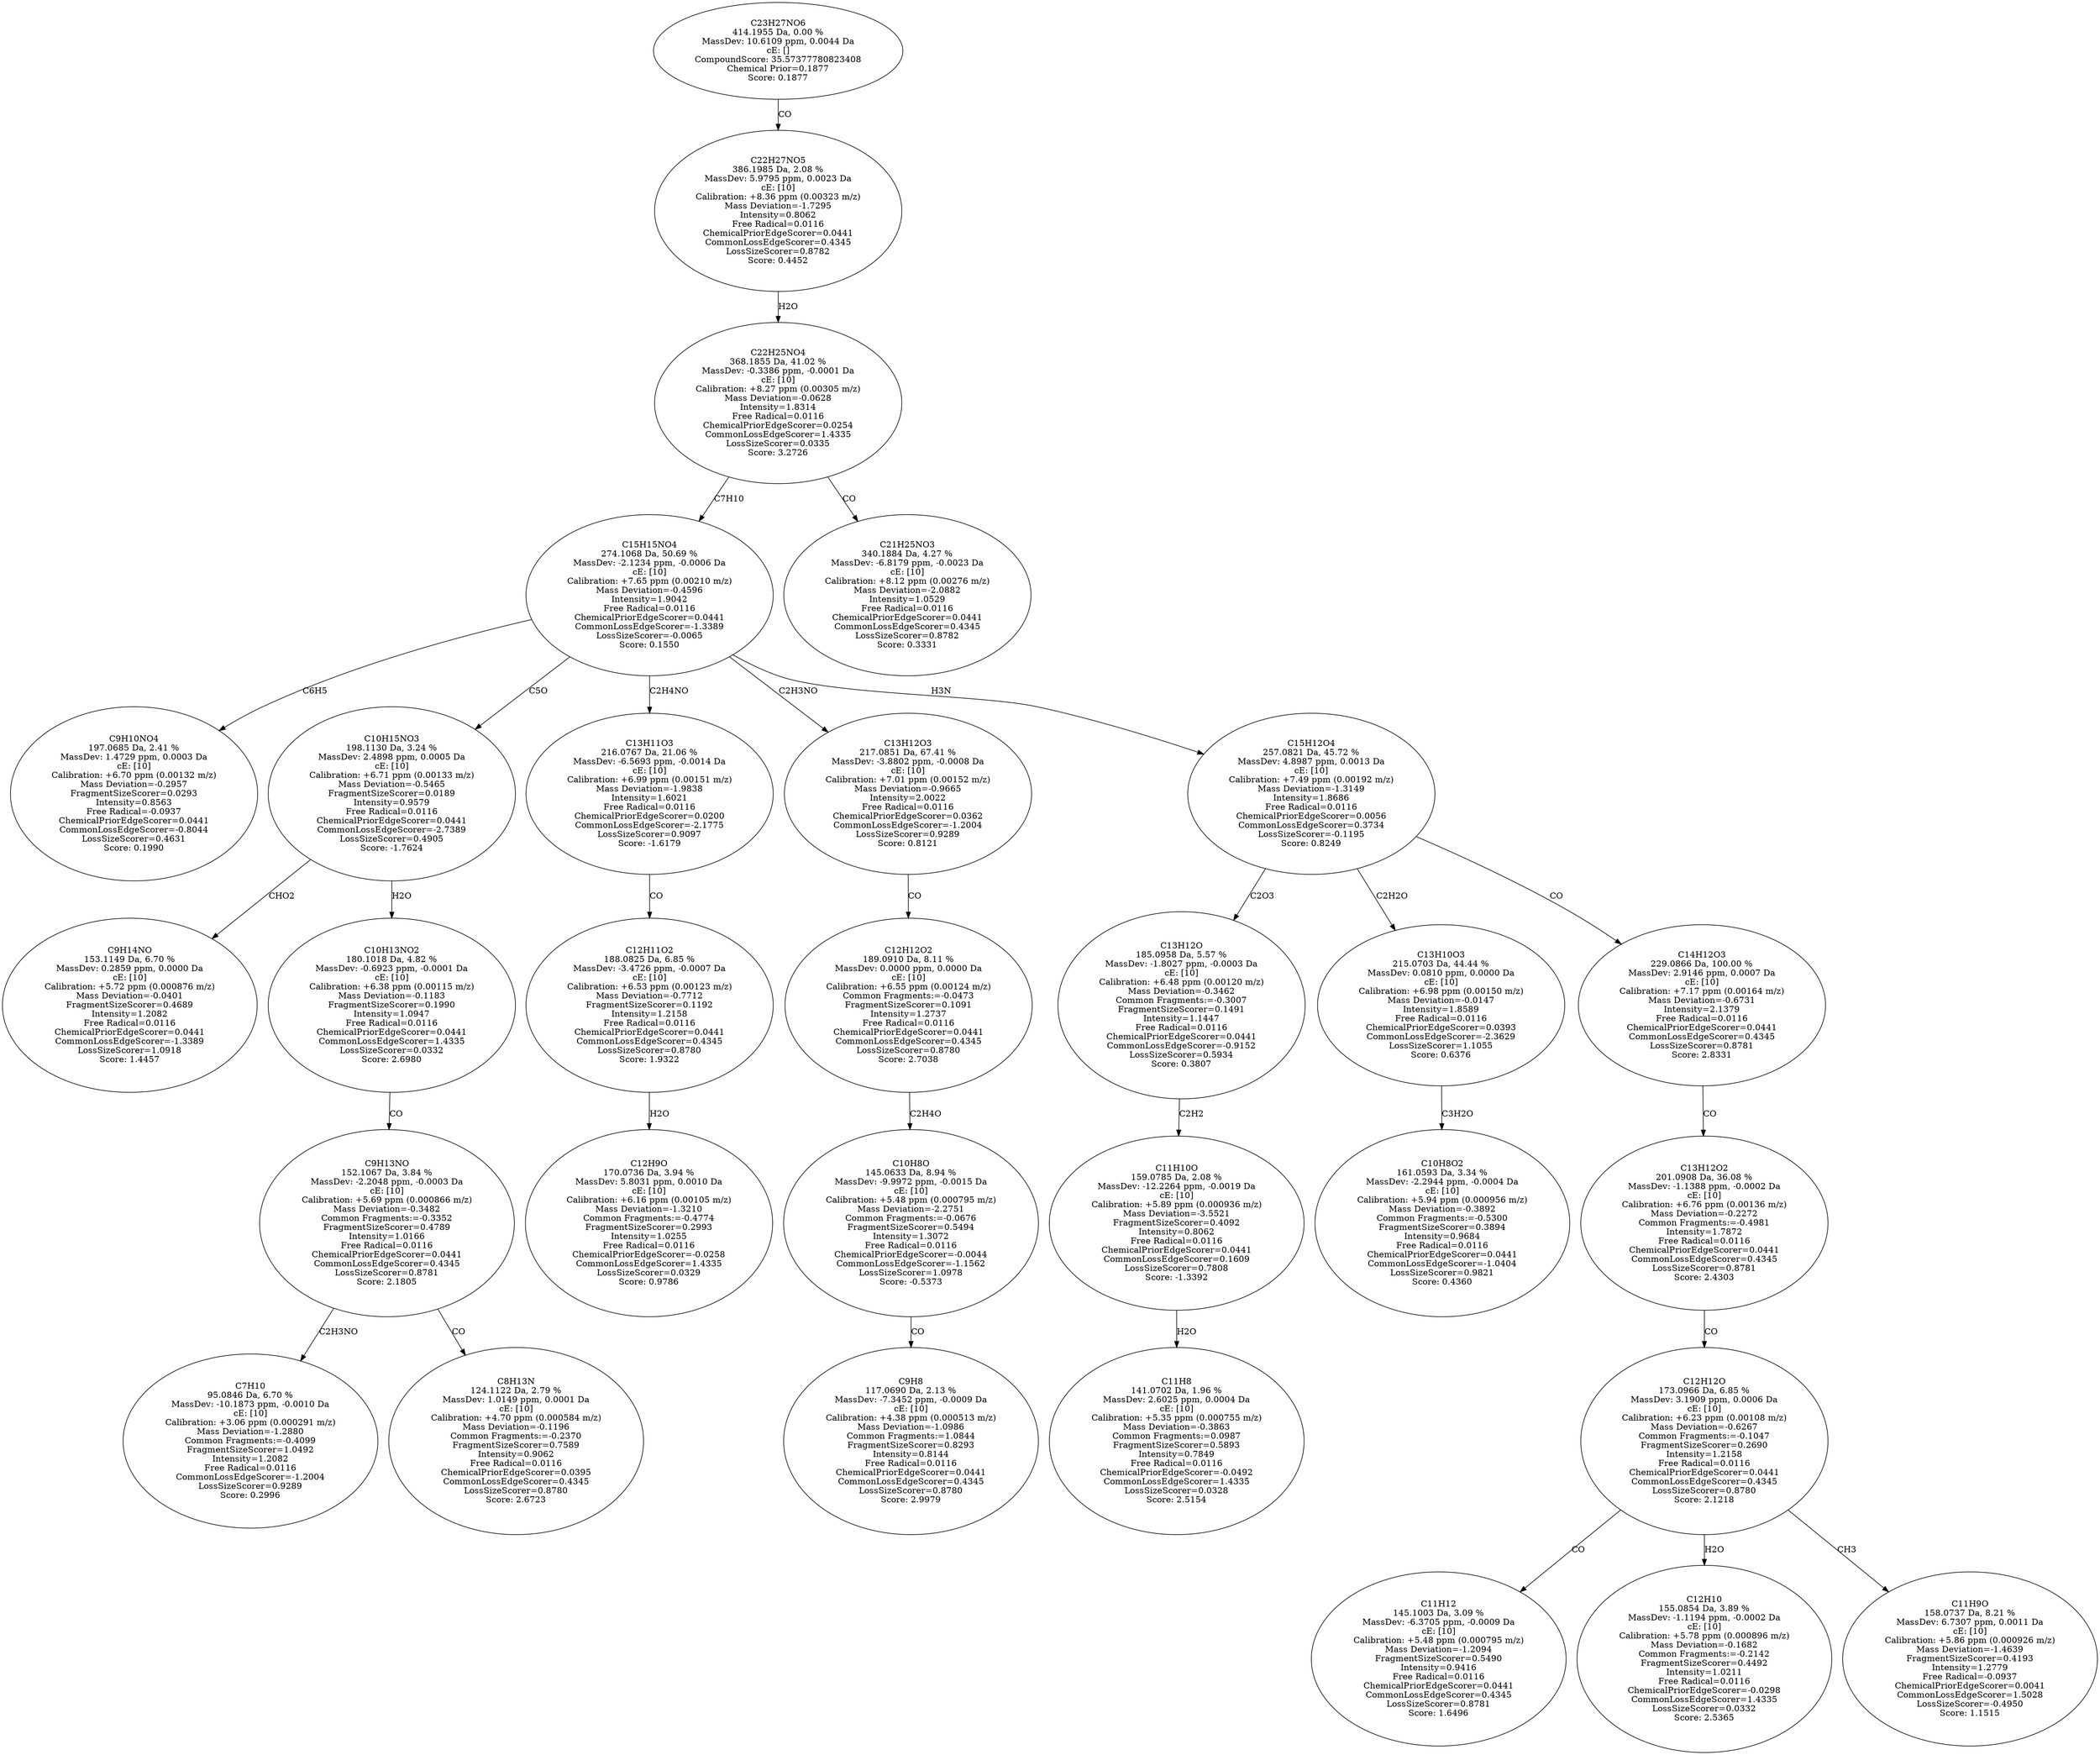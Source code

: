 strict digraph {
v1 [label="C9H10NO4\n197.0685 Da, 2.41 %\nMassDev: 1.4729 ppm, 0.0003 Da\ncE: [10]\nCalibration: +6.70 ppm (0.00132 m/z)\nMass Deviation=-0.2957\nFragmentSizeScorer=0.0293\nIntensity=0.8563\nFree Radical=-0.0937\nChemicalPriorEdgeScorer=0.0441\nCommonLossEdgeScorer=-0.8044\nLossSizeScorer=0.4631\nScore: 0.1990"];
v2 [label="C9H14NO\n153.1149 Da, 6.70 %\nMassDev: 0.2859 ppm, 0.0000 Da\ncE: [10]\nCalibration: +5.72 ppm (0.000876 m/z)\nMass Deviation=-0.0401\nFragmentSizeScorer=0.4689\nIntensity=1.2082\nFree Radical=0.0116\nChemicalPriorEdgeScorer=0.0441\nCommonLossEdgeScorer=-1.3389\nLossSizeScorer=1.0918\nScore: 1.4457"];
v3 [label="C7H10\n95.0846 Da, 6.70 %\nMassDev: -10.1873 ppm, -0.0010 Da\ncE: [10]\nCalibration: +3.06 ppm (0.000291 m/z)\nMass Deviation=-1.2880\nCommon Fragments:=-0.4099\nFragmentSizeScorer=1.0492\nIntensity=1.2082\nFree Radical=0.0116\nCommonLossEdgeScorer=-1.2004\nLossSizeScorer=0.9289\nScore: 0.2996"];
v4 [label="C8H13N\n124.1122 Da, 2.79 %\nMassDev: 1.0149 ppm, 0.0001 Da\ncE: [10]\nCalibration: +4.70 ppm (0.000584 m/z)\nMass Deviation=-0.1196\nCommon Fragments:=-0.2370\nFragmentSizeScorer=0.7589\nIntensity=0.9062\nFree Radical=0.0116\nChemicalPriorEdgeScorer=0.0395\nCommonLossEdgeScorer=0.4345\nLossSizeScorer=0.8780\nScore: 2.6723"];
v5 [label="C9H13NO\n152.1067 Da, 3.84 %\nMassDev: -2.2048 ppm, -0.0003 Da\ncE: [10]\nCalibration: +5.69 ppm (0.000866 m/z)\nMass Deviation=-0.3482\nCommon Fragments:=-0.3352\nFragmentSizeScorer=0.4789\nIntensity=1.0166\nFree Radical=0.0116\nChemicalPriorEdgeScorer=0.0441\nCommonLossEdgeScorer=0.4345\nLossSizeScorer=0.8781\nScore: 2.1805"];
v6 [label="C10H13NO2\n180.1018 Da, 4.82 %\nMassDev: -0.6923 ppm, -0.0001 Da\ncE: [10]\nCalibration: +6.38 ppm (0.00115 m/z)\nMass Deviation=-0.1183\nFragmentSizeScorer=0.1990\nIntensity=1.0947\nFree Radical=0.0116\nChemicalPriorEdgeScorer=0.0441\nCommonLossEdgeScorer=1.4335\nLossSizeScorer=0.0332\nScore: 2.6980"];
v7 [label="C10H15NO3\n198.1130 Da, 3.24 %\nMassDev: 2.4898 ppm, 0.0005 Da\ncE: [10]\nCalibration: +6.71 ppm (0.00133 m/z)\nMass Deviation=-0.5465\nFragmentSizeScorer=0.0189\nIntensity=0.9579\nFree Radical=0.0116\nChemicalPriorEdgeScorer=0.0441\nCommonLossEdgeScorer=-2.7389\nLossSizeScorer=0.4905\nScore: -1.7624"];
v8 [label="C12H9O\n170.0736 Da, 3.94 %\nMassDev: 5.8031 ppm, 0.0010 Da\ncE: [10]\nCalibration: +6.16 ppm (0.00105 m/z)\nMass Deviation=-1.3210\nCommon Fragments:=-0.4774\nFragmentSizeScorer=0.2993\nIntensity=1.0255\nFree Radical=0.0116\nChemicalPriorEdgeScorer=-0.0258\nCommonLossEdgeScorer=1.4335\nLossSizeScorer=0.0329\nScore: 0.9786"];
v9 [label="C12H11O2\n188.0825 Da, 6.85 %\nMassDev: -3.4726 ppm, -0.0007 Da\ncE: [10]\nCalibration: +6.53 ppm (0.00123 m/z)\nMass Deviation=-0.7712\nFragmentSizeScorer=0.1192\nIntensity=1.2158\nFree Radical=0.0116\nChemicalPriorEdgeScorer=0.0441\nCommonLossEdgeScorer=0.4345\nLossSizeScorer=0.8780\nScore: 1.9322"];
v10 [label="C13H11O3\n216.0767 Da, 21.06 %\nMassDev: -6.5693 ppm, -0.0014 Da\ncE: [10]\nCalibration: +6.99 ppm (0.00151 m/z)\nMass Deviation=-1.9838\nIntensity=1.6021\nFree Radical=0.0116\nChemicalPriorEdgeScorer=0.0200\nCommonLossEdgeScorer=-2.1775\nLossSizeScorer=0.9097\nScore: -1.6179"];
v11 [label="C9H8\n117.0690 Da, 2.13 %\nMassDev: -7.3452 ppm, -0.0009 Da\ncE: [10]\nCalibration: +4.38 ppm (0.000513 m/z)\nMass Deviation=-1.0986\nCommon Fragments:=1.0844\nFragmentSizeScorer=0.8293\nIntensity=0.8144\nFree Radical=0.0116\nChemicalPriorEdgeScorer=0.0441\nCommonLossEdgeScorer=0.4345\nLossSizeScorer=0.8780\nScore: 2.9979"];
v12 [label="C10H8O\n145.0633 Da, 8.94 %\nMassDev: -9.9972 ppm, -0.0015 Da\ncE: [10]\nCalibration: +5.48 ppm (0.000795 m/z)\nMass Deviation=-2.2751\nCommon Fragments:=-0.0676\nFragmentSizeScorer=0.5494\nIntensity=1.3072\nFree Radical=0.0116\nChemicalPriorEdgeScorer=-0.0044\nCommonLossEdgeScorer=-1.1562\nLossSizeScorer=1.0978\nScore: -0.5373"];
v13 [label="C12H12O2\n189.0910 Da, 8.11 %\nMassDev: 0.0000 ppm, 0.0000 Da\ncE: [10]\nCalibration: +6.55 ppm (0.00124 m/z)\nCommon Fragments:=-0.0473\nFragmentSizeScorer=0.1091\nIntensity=1.2737\nFree Radical=0.0116\nChemicalPriorEdgeScorer=0.0441\nCommonLossEdgeScorer=0.4345\nLossSizeScorer=0.8780\nScore: 2.7038"];
v14 [label="C13H12O3\n217.0851 Da, 67.41 %\nMassDev: -3.8802 ppm, -0.0008 Da\ncE: [10]\nCalibration: +7.01 ppm (0.00152 m/z)\nMass Deviation=-0.9665\nIntensity=2.0022\nFree Radical=0.0116\nChemicalPriorEdgeScorer=0.0362\nCommonLossEdgeScorer=-1.2004\nLossSizeScorer=0.9289\nScore: 0.8121"];
v15 [label="C11H8\n141.0702 Da, 1.96 %\nMassDev: 2.6025 ppm, 0.0004 Da\ncE: [10]\nCalibration: +5.35 ppm (0.000755 m/z)\nMass Deviation=-0.3863\nCommon Fragments:=0.0987\nFragmentSizeScorer=0.5893\nIntensity=0.7849\nFree Radical=0.0116\nChemicalPriorEdgeScorer=-0.0492\nCommonLossEdgeScorer=1.4335\nLossSizeScorer=0.0328\nScore: 2.5154"];
v16 [label="C11H10O\n159.0785 Da, 2.08 %\nMassDev: -12.2264 ppm, -0.0019 Da\ncE: [10]\nCalibration: +5.89 ppm (0.000936 m/z)\nMass Deviation=-3.5521\nFragmentSizeScorer=0.4092\nIntensity=0.8062\nFree Radical=0.0116\nChemicalPriorEdgeScorer=0.0441\nCommonLossEdgeScorer=0.1609\nLossSizeScorer=0.7808\nScore: -1.3392"];
v17 [label="C13H12O\n185.0958 Da, 5.57 %\nMassDev: -1.8027 ppm, -0.0003 Da\ncE: [10]\nCalibration: +6.48 ppm (0.00120 m/z)\nMass Deviation=-0.3462\nCommon Fragments:=-0.3007\nFragmentSizeScorer=0.1491\nIntensity=1.1447\nFree Radical=0.0116\nChemicalPriorEdgeScorer=0.0441\nCommonLossEdgeScorer=-0.9152\nLossSizeScorer=0.5934\nScore: 0.3807"];
v18 [label="C10H8O2\n161.0593 Da, 3.34 %\nMassDev: -2.2944 ppm, -0.0004 Da\ncE: [10]\nCalibration: +5.94 ppm (0.000956 m/z)\nMass Deviation=-0.3892\nCommon Fragments:=-0.5300\nFragmentSizeScorer=0.3894\nIntensity=0.9684\nFree Radical=0.0116\nChemicalPriorEdgeScorer=0.0441\nCommonLossEdgeScorer=-1.0404\nLossSizeScorer=0.9821\nScore: 0.4360"];
v19 [label="C13H10O3\n215.0703 Da, 44.44 %\nMassDev: 0.0810 ppm, 0.0000 Da\ncE: [10]\nCalibration: +6.98 ppm (0.00150 m/z)\nMass Deviation=-0.0147\nIntensity=1.8589\nFree Radical=0.0116\nChemicalPriorEdgeScorer=0.0393\nCommonLossEdgeScorer=-2.3629\nLossSizeScorer=1.1055\nScore: 0.6376"];
v20 [label="C11H12\n145.1003 Da, 3.09 %\nMassDev: -6.3705 ppm, -0.0009 Da\ncE: [10]\nCalibration: +5.48 ppm (0.000795 m/z)\nMass Deviation=-1.2094\nFragmentSizeScorer=0.5490\nIntensity=0.9416\nFree Radical=0.0116\nChemicalPriorEdgeScorer=0.0441\nCommonLossEdgeScorer=0.4345\nLossSizeScorer=0.8781\nScore: 1.6496"];
v21 [label="C12H10\n155.0854 Da, 3.89 %\nMassDev: -1.1194 ppm, -0.0002 Da\ncE: [10]\nCalibration: +5.78 ppm (0.000896 m/z)\nMass Deviation=-0.1682\nCommon Fragments:=-0.2142\nFragmentSizeScorer=0.4492\nIntensity=1.0211\nFree Radical=0.0116\nChemicalPriorEdgeScorer=-0.0298\nCommonLossEdgeScorer=1.4335\nLossSizeScorer=0.0332\nScore: 2.5365"];
v22 [label="C11H9O\n158.0737 Da, 8.21 %\nMassDev: 6.7307 ppm, 0.0011 Da\ncE: [10]\nCalibration: +5.86 ppm (0.000926 m/z)\nMass Deviation=-1.4639\nFragmentSizeScorer=0.4193\nIntensity=1.2779\nFree Radical=-0.0937\nChemicalPriorEdgeScorer=0.0041\nCommonLossEdgeScorer=1.5028\nLossSizeScorer=-0.4950\nScore: 1.1515"];
v23 [label="C12H12O\n173.0966 Da, 6.85 %\nMassDev: 3.1909 ppm, 0.0006 Da\ncE: [10]\nCalibration: +6.23 ppm (0.00108 m/z)\nMass Deviation=-0.6267\nCommon Fragments:=-0.1047\nFragmentSizeScorer=0.2690\nIntensity=1.2158\nFree Radical=0.0116\nChemicalPriorEdgeScorer=0.0441\nCommonLossEdgeScorer=0.4345\nLossSizeScorer=0.8780\nScore: 2.1218"];
v24 [label="C13H12O2\n201.0908 Da, 36.08 %\nMassDev: -1.1388 ppm, -0.0002 Da\ncE: [10]\nCalibration: +6.76 ppm (0.00136 m/z)\nMass Deviation=-0.2272\nCommon Fragments:=-0.4981\nIntensity=1.7872\nFree Radical=0.0116\nChemicalPriorEdgeScorer=0.0441\nCommonLossEdgeScorer=0.4345\nLossSizeScorer=0.8781\nScore: 2.4303"];
v25 [label="C14H12O3\n229.0866 Da, 100.00 %\nMassDev: 2.9146 ppm, 0.0007 Da\ncE: [10]\nCalibration: +7.17 ppm (0.00164 m/z)\nMass Deviation=-0.6731\nIntensity=2.1379\nFree Radical=0.0116\nChemicalPriorEdgeScorer=0.0441\nCommonLossEdgeScorer=0.4345\nLossSizeScorer=0.8781\nScore: 2.8331"];
v26 [label="C15H12O4\n257.0821 Da, 45.72 %\nMassDev: 4.8987 ppm, 0.0013 Da\ncE: [10]\nCalibration: +7.49 ppm (0.00192 m/z)\nMass Deviation=-1.3149\nIntensity=1.8686\nFree Radical=0.0116\nChemicalPriorEdgeScorer=0.0056\nCommonLossEdgeScorer=0.3734\nLossSizeScorer=-0.1195\nScore: 0.8249"];
v27 [label="C15H15NO4\n274.1068 Da, 50.69 %\nMassDev: -2.1234 ppm, -0.0006 Da\ncE: [10]\nCalibration: +7.65 ppm (0.00210 m/z)\nMass Deviation=-0.4596\nIntensity=1.9042\nFree Radical=0.0116\nChemicalPriorEdgeScorer=0.0441\nCommonLossEdgeScorer=-1.3389\nLossSizeScorer=-0.0065\nScore: 0.1550"];
v28 [label="C21H25NO3\n340.1884 Da, 4.27 %\nMassDev: -6.8179 ppm, -0.0023 Da\ncE: [10]\nCalibration: +8.12 ppm (0.00276 m/z)\nMass Deviation=-2.0882\nIntensity=1.0529\nFree Radical=0.0116\nChemicalPriorEdgeScorer=0.0441\nCommonLossEdgeScorer=0.4345\nLossSizeScorer=0.8782\nScore: 0.3331"];
v29 [label="C22H25NO4\n368.1855 Da, 41.02 %\nMassDev: -0.3386 ppm, -0.0001 Da\ncE: [10]\nCalibration: +8.27 ppm (0.00305 m/z)\nMass Deviation=-0.0628\nIntensity=1.8314\nFree Radical=0.0116\nChemicalPriorEdgeScorer=0.0254\nCommonLossEdgeScorer=1.4335\nLossSizeScorer=0.0335\nScore: 3.2726"];
v30 [label="C22H27NO5\n386.1985 Da, 2.08 %\nMassDev: 5.9795 ppm, 0.0023 Da\ncE: [10]\nCalibration: +8.36 ppm (0.00323 m/z)\nMass Deviation=-1.7295\nIntensity=0.8062\nFree Radical=0.0116\nChemicalPriorEdgeScorer=0.0441\nCommonLossEdgeScorer=0.4345\nLossSizeScorer=0.8782\nScore: 0.4452"];
v31 [label="C23H27NO6\n414.1955 Da, 0.00 %\nMassDev: 10.6109 ppm, 0.0044 Da\ncE: []\nCompoundScore: 35.57377780823408\nChemical Prior=0.1877\nScore: 0.1877"];
v27 -> v1 [label="C6H5"];
v7 -> v2 [label="CHO2"];
v5 -> v3 [label="C2H3NO"];
v5 -> v4 [label="CO"];
v6 -> v5 [label="CO"];
v7 -> v6 [label="H2O"];
v27 -> v7 [label="C5O"];
v9 -> v8 [label="H2O"];
v10 -> v9 [label="CO"];
v27 -> v10 [label="C2H4NO"];
v12 -> v11 [label="CO"];
v13 -> v12 [label="C2H4O"];
v14 -> v13 [label="CO"];
v27 -> v14 [label="C2H3NO"];
v16 -> v15 [label="H2O"];
v17 -> v16 [label="C2H2"];
v26 -> v17 [label="C2O3"];
v19 -> v18 [label="C3H2O"];
v26 -> v19 [label="C2H2O"];
v23 -> v20 [label="CO"];
v23 -> v21 [label="H2O"];
v23 -> v22 [label="CH3"];
v24 -> v23 [label="CO"];
v25 -> v24 [label="CO"];
v26 -> v25 [label="CO"];
v27 -> v26 [label="H3N"];
v29 -> v27 [label="C7H10"];
v29 -> v28 [label="CO"];
v30 -> v29 [label="H2O"];
v31 -> v30 [label="CO"];
}